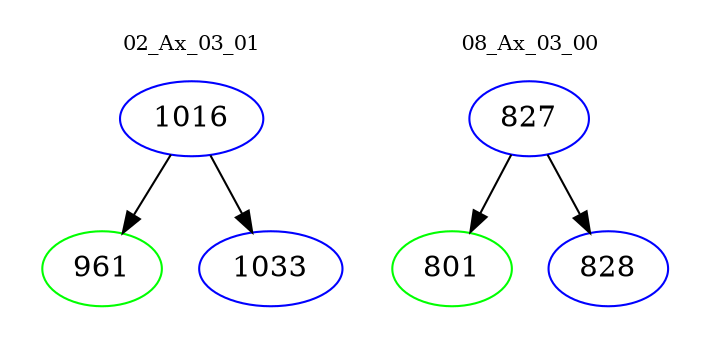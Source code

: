 digraph{
subgraph cluster_0 {
color = white
label = "02_Ax_03_01";
fontsize=10;
T0_1016 [label="1016", color="blue"]
T0_1016 -> T0_961 [color="black"]
T0_961 [label="961", color="green"]
T0_1016 -> T0_1033 [color="black"]
T0_1033 [label="1033", color="blue"]
}
subgraph cluster_1 {
color = white
label = "08_Ax_03_00";
fontsize=10;
T1_827 [label="827", color="blue"]
T1_827 -> T1_801 [color="black"]
T1_801 [label="801", color="green"]
T1_827 -> T1_828 [color="black"]
T1_828 [label="828", color="blue"]
}
}
